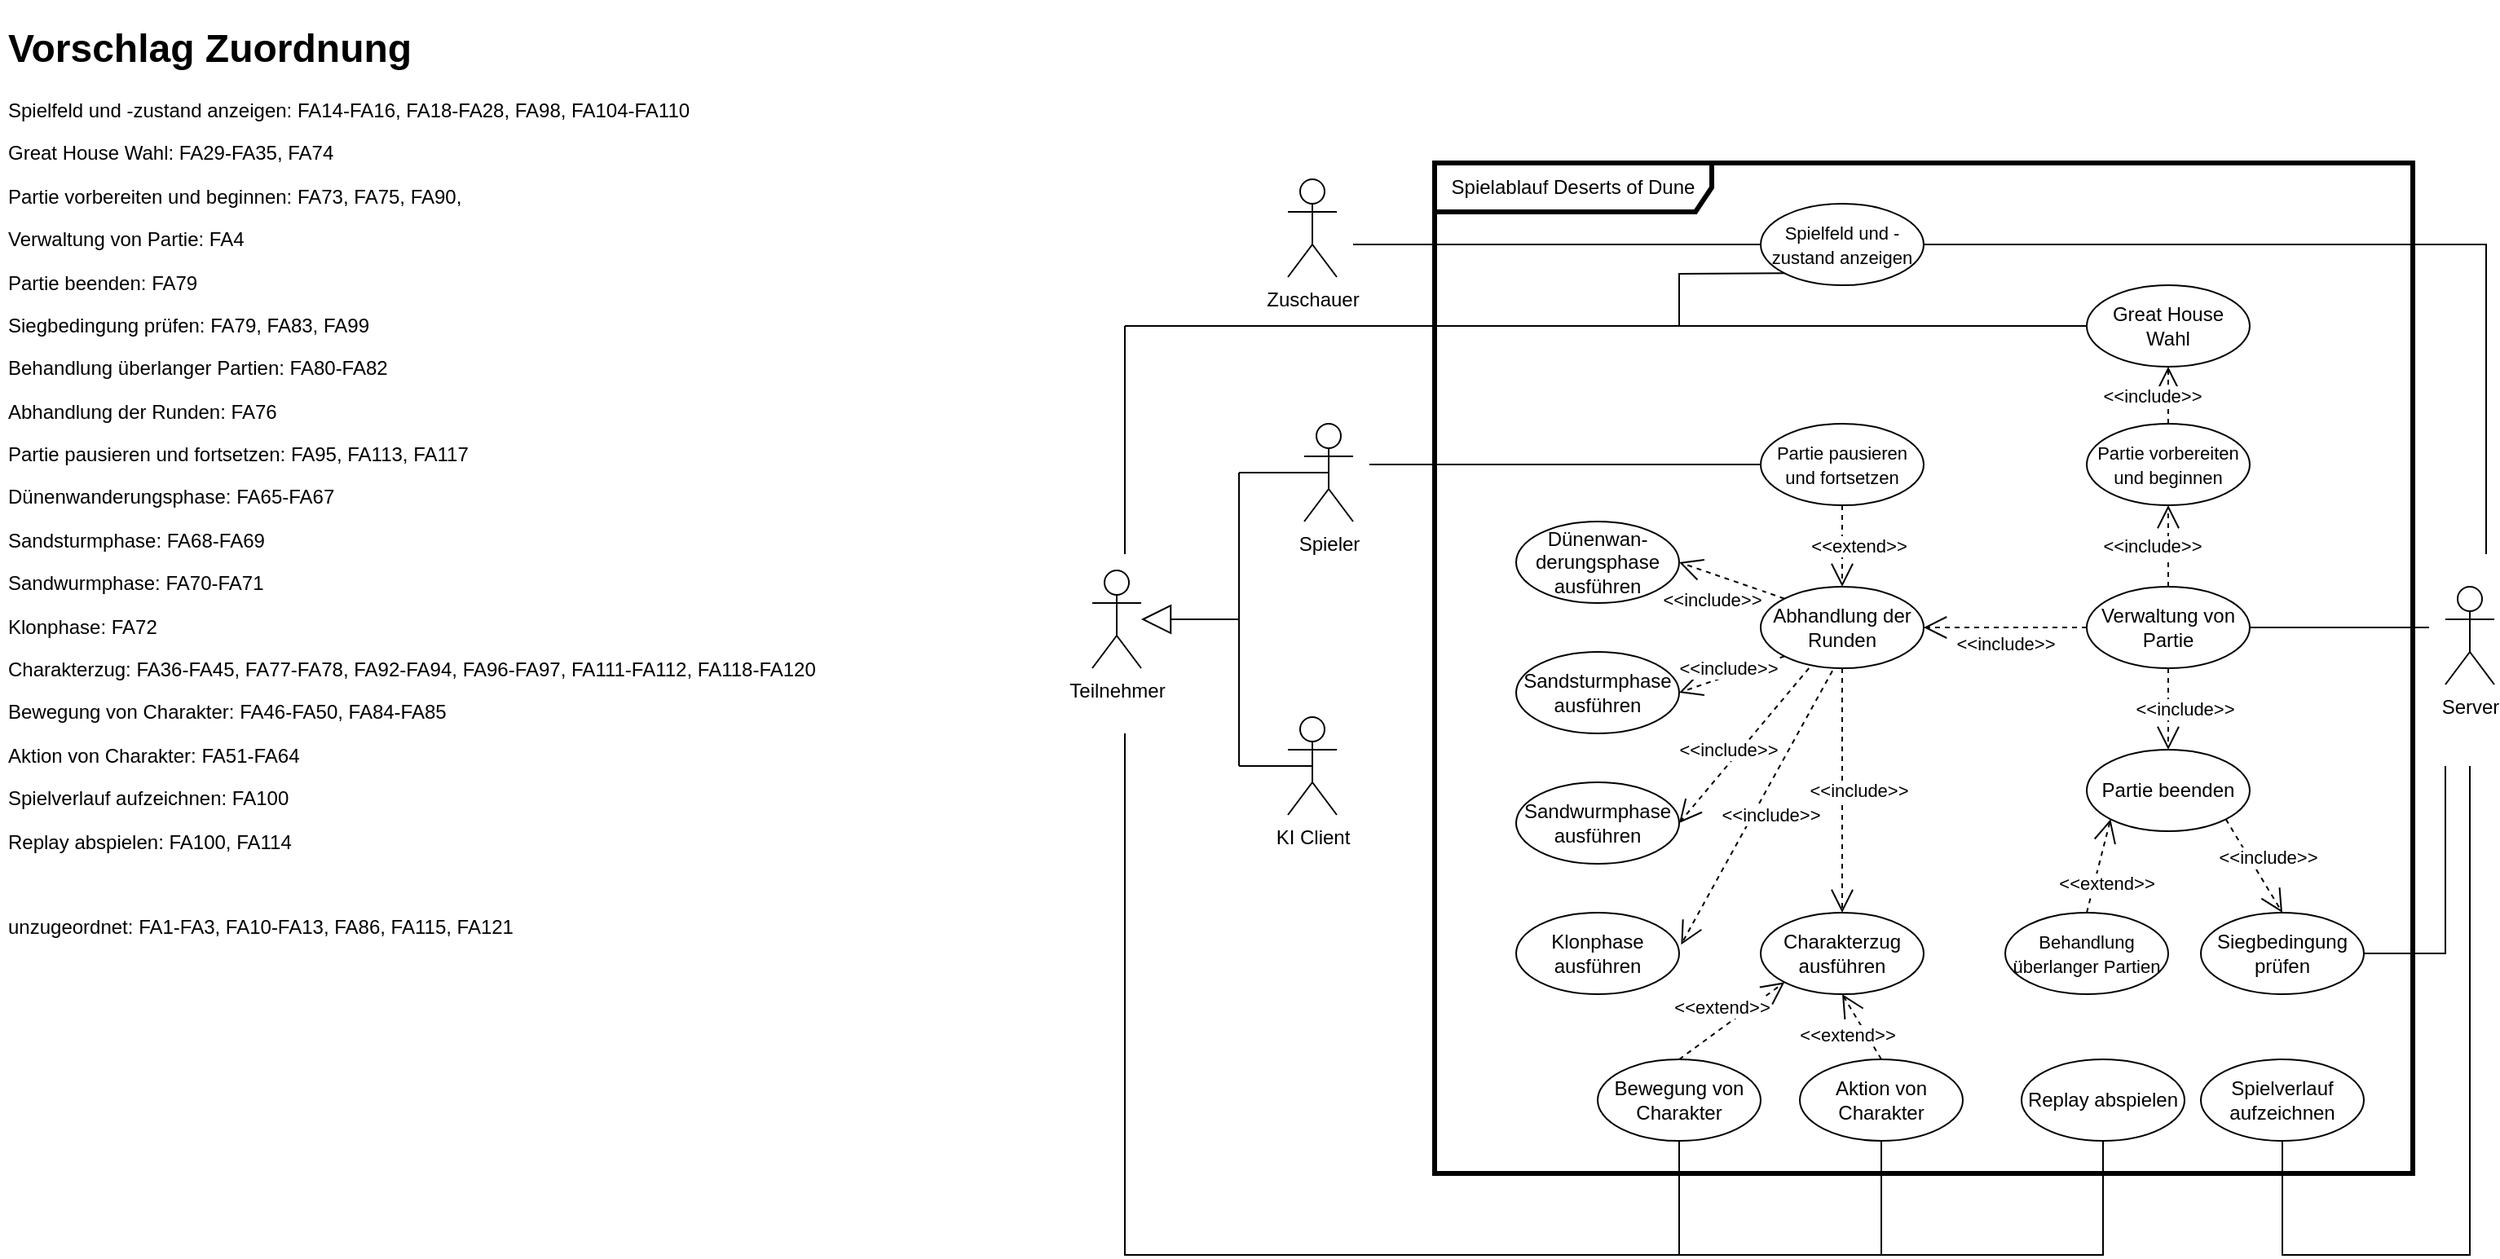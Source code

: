 <mxfile version="15.8.4" type="device"><diagram id="c_Lm0EHOiRKmlxB0Mhdr" name="Page-1"><mxGraphModel dx="2249" dy="865" grid="1" gridSize="10" guides="1" tooltips="1" connect="1" arrows="1" fold="1" page="1" pageScale="1" pageWidth="827" pageHeight="1169" math="0" shadow="0"><root><mxCell id="0"/><mxCell id="1" parent="0"/><mxCell id="otHDbpwxSQW6viDhTSKU-1" value="Spielablauf Deserts of Dune" style="shape=umlFrame;whiteSpace=wrap;html=1;width=170;height=30;strokeWidth=3;" parent="1" vertex="1"><mxGeometry x="90" y="190" width="600" height="620" as="geometry"/></mxCell><mxCell id="otHDbpwxSQW6viDhTSKU-2" value="&lt;div&gt;Server&lt;/div&gt;&lt;div&gt;&lt;br&gt;&lt;/div&gt;&lt;div&gt;&lt;br&gt;&lt;/div&gt;" style="shape=umlActor;verticalLabelPosition=bottom;verticalAlign=top;html=1;" parent="1" vertex="1"><mxGeometry x="710" y="450" width="30" height="60" as="geometry"/></mxCell><mxCell id="otHDbpwxSQW6viDhTSKU-3" value="&lt;div&gt;Spieler&lt;/div&gt;&lt;div&gt;&lt;br&gt;&lt;/div&gt;" style="shape=umlActor;verticalLabelPosition=bottom;verticalAlign=top;html=1;" parent="1" vertex="1"><mxGeometry x="10" y="350" width="30" height="60" as="geometry"/></mxCell><mxCell id="otHDbpwxSQW6viDhTSKU-4" value="Zuschauer" style="shape=umlActor;verticalLabelPosition=bottom;verticalAlign=top;html=1;" parent="1" vertex="1"><mxGeometry y="200" width="30" height="60" as="geometry"/></mxCell><mxCell id="otHDbpwxSQW6viDhTSKU-5" value="&lt;div&gt;Teilnehmer&lt;/div&gt;&lt;div&gt;&lt;br&gt;&lt;/div&gt;" style="shape=umlActor;verticalLabelPosition=bottom;verticalAlign=top;html=1;" parent="1" vertex="1"><mxGeometry x="-120" y="440" width="30" height="60" as="geometry"/></mxCell><mxCell id="otHDbpwxSQW6viDhTSKU-6" value="KI Client" style="shape=umlActor;verticalLabelPosition=bottom;verticalAlign=top;html=1;" parent="1" vertex="1"><mxGeometry y="530" width="30" height="60" as="geometry"/></mxCell><mxCell id="otHDbpwxSQW6viDhTSKU-7" value="&lt;div&gt;&lt;br&gt;&lt;/div&gt;&lt;div&gt;&lt;br&gt;&lt;/div&gt;" style="endArrow=block;endSize=16;endFill=0;html=1;rounded=0;" parent="1" edge="1"><mxGeometry x="-0.143" y="-15" width="160" relative="1" as="geometry"><mxPoint x="-30.0" y="470" as="sourcePoint"/><mxPoint x="-90.0" y="470" as="targetPoint"/><mxPoint as="offset"/></mxGeometry></mxCell><mxCell id="otHDbpwxSQW6viDhTSKU-8" value="" style="endArrow=none;html=1;rounded=0;entryX=0.5;entryY=0.5;entryDx=0;entryDy=0;entryPerimeter=0;" parent="1" target="otHDbpwxSQW6viDhTSKU-3" edge="1"><mxGeometry width="50" height="50" relative="1" as="geometry"><mxPoint x="-30.0" y="380" as="sourcePoint"/><mxPoint x="-150" y="380" as="targetPoint"/></mxGeometry></mxCell><mxCell id="otHDbpwxSQW6viDhTSKU-9" value="" style="endArrow=none;html=1;rounded=0;" parent="1" edge="1"><mxGeometry width="50" height="50" relative="1" as="geometry"><mxPoint x="-30.0" y="470" as="sourcePoint"/><mxPoint x="-30.0" y="380" as="targetPoint"/></mxGeometry></mxCell><mxCell id="otHDbpwxSQW6viDhTSKU-10" value="" style="endArrow=none;html=1;rounded=0;" parent="1" edge="1"><mxGeometry width="50" height="50" relative="1" as="geometry"><mxPoint x="-30.0" y="560" as="sourcePoint"/><mxPoint x="-30.0" y="470" as="targetPoint"/></mxGeometry></mxCell><mxCell id="otHDbpwxSQW6viDhTSKU-11" value="" style="endArrow=none;html=1;rounded=0;entryX=0.5;entryY=0.5;entryDx=0;entryDy=0;entryPerimeter=0;" parent="1" target="otHDbpwxSQW6viDhTSKU-6" edge="1"><mxGeometry width="50" height="50" relative="1" as="geometry"><mxPoint x="-30.0" y="560" as="sourcePoint"/><mxPoint x="35" y="560" as="targetPoint"/></mxGeometry></mxCell><mxCell id="otHDbpwxSQW6viDhTSKU-15" value="&lt;div&gt;Verwaltung von Partie&lt;/div&gt;" style="ellipse;whiteSpace=wrap;html=1;" parent="1" vertex="1"><mxGeometry x="490" y="450" width="100" height="50" as="geometry"/></mxCell><mxCell id="otHDbpwxSQW6viDhTSKU-17" value="" style="endArrow=none;html=1;rounded=0;exitX=1;exitY=0.5;exitDx=0;exitDy=0;" parent="1" source="otHDbpwxSQW6viDhTSKU-15" edge="1"><mxGeometry width="50" height="50" relative="1" as="geometry"><mxPoint x="440.0" y="372.5" as="sourcePoint"/><mxPoint x="700" y="475" as="targetPoint"/><Array as="points"/></mxGeometry></mxCell><mxCell id="otHDbpwxSQW6viDhTSKU-20" value="&lt;font style=&quot;font-size: 11px&quot;&gt;Partie pausieren und fortsetzen&lt;/font&gt;" style="ellipse;whiteSpace=wrap;html=1;" parent="1" vertex="1"><mxGeometry x="290" y="350" width="100" height="50" as="geometry"/></mxCell><mxCell id="otHDbpwxSQW6viDhTSKU-21" value="" style="endArrow=none;html=1;rounded=0;entryX=0;entryY=0.5;entryDx=0;entryDy=0;" parent="1" target="otHDbpwxSQW6viDhTSKU-20" edge="1"><mxGeometry width="50" height="50" relative="1" as="geometry"><mxPoint x="50.0" y="375" as="sourcePoint"/><mxPoint x="80" y="300" as="targetPoint"/></mxGeometry></mxCell><mxCell id="otHDbpwxSQW6viDhTSKU-22" value="Partie beenden" style="ellipse;whiteSpace=wrap;html=1;" parent="1" vertex="1"><mxGeometry x="490" y="550" width="100" height="50" as="geometry"/></mxCell><mxCell id="otHDbpwxSQW6viDhTSKU-23" value="Abhandlung der Runden" style="ellipse;whiteSpace=wrap;html=1;" parent="1" vertex="1"><mxGeometry x="290" y="450" width="100" height="50" as="geometry"/></mxCell><mxCell id="otHDbpwxSQW6viDhTSKU-24" value="&lt;font style=&quot;font-size: 11px&quot;&gt;Partie vorbereiten und beginnen&lt;/font&gt;" style="ellipse;whiteSpace=wrap;html=1;" parent="1" vertex="1"><mxGeometry x="490" y="350" width="100" height="50" as="geometry"/></mxCell><mxCell id="otHDbpwxSQW6viDhTSKU-25" value="&lt;div&gt;&amp;lt;&amp;lt;include&amp;gt;&amp;gt;&lt;/div&gt;" style="endArrow=open;endSize=12;dashed=1;html=1;rounded=0;exitX=0.5;exitY=0;exitDx=0;exitDy=0;entryX=0.5;entryY=1;entryDx=0;entryDy=0;" parent="1" source="otHDbpwxSQW6viDhTSKU-15" target="otHDbpwxSQW6viDhTSKU-24" edge="1"><mxGeometry y="10" width="160" relative="1" as="geometry"><mxPoint x="450" y="410" as="sourcePoint"/><mxPoint x="610" y="410" as="targetPoint"/><mxPoint as="offset"/></mxGeometry></mxCell><mxCell id="otHDbpwxSQW6viDhTSKU-26" value="&lt;div&gt;&amp;lt;&amp;lt;include&amp;gt;&amp;gt;&lt;/div&gt;" style="endArrow=open;endSize=12;dashed=1;html=1;rounded=0;exitX=0;exitY=0.5;exitDx=0;exitDy=0;entryX=1;entryY=0.5;entryDx=0;entryDy=0;" parent="1" source="otHDbpwxSQW6viDhTSKU-15" target="otHDbpwxSQW6viDhTSKU-23" edge="1"><mxGeometry y="10" width="160" relative="1" as="geometry"><mxPoint x="590" y="460" as="sourcePoint"/><mxPoint x="590" y="410" as="targetPoint"/><mxPoint as="offset"/></mxGeometry></mxCell><mxCell id="otHDbpwxSQW6viDhTSKU-27" value="&lt;div&gt;&amp;lt;&amp;lt;include&amp;gt;&amp;gt;&lt;/div&gt;" style="endArrow=open;endSize=12;dashed=1;html=1;rounded=0;exitX=0.5;exitY=1;exitDx=0;exitDy=0;entryX=0.5;entryY=0;entryDx=0;entryDy=0;" parent="1" source="otHDbpwxSQW6viDhTSKU-15" target="otHDbpwxSQW6viDhTSKU-22" edge="1"><mxGeometry y="10" width="160" relative="1" as="geometry"><mxPoint x="560" y="470" as="sourcePoint"/><mxPoint x="560" y="420" as="targetPoint"/><mxPoint as="offset"/></mxGeometry></mxCell><mxCell id="otHDbpwxSQW6viDhTSKU-28" value="Great House Wahl" style="ellipse;whiteSpace=wrap;html=1;" parent="1" vertex="1"><mxGeometry x="490" y="265" width="100" height="50" as="geometry"/></mxCell><mxCell id="otHDbpwxSQW6viDhTSKU-29" value="&lt;div&gt;&amp;lt;&amp;lt;include&amp;gt;&amp;gt;&lt;/div&gt;" style="endArrow=open;endSize=12;dashed=1;html=1;rounded=0;exitX=0.5;exitY=0;exitDx=0;exitDy=0;entryX=0.5;entryY=1;entryDx=0;entryDy=0;" parent="1" source="otHDbpwxSQW6viDhTSKU-24" target="otHDbpwxSQW6viDhTSKU-28" edge="1"><mxGeometry y="10" width="160" relative="1" as="geometry"><mxPoint x="550" y="460" as="sourcePoint"/><mxPoint x="550" y="410" as="targetPoint"/><mxPoint as="offset"/></mxGeometry></mxCell><mxCell id="otHDbpwxSQW6viDhTSKU-32" value="" style="endArrow=none;html=1;rounded=0;entryX=0;entryY=0.5;entryDx=0;entryDy=0;" parent="1" target="otHDbpwxSQW6viDhTSKU-28" edge="1"><mxGeometry width="50" height="50" relative="1" as="geometry"><mxPoint x="-100" y="290" as="sourcePoint"/><mxPoint x="520.0" y="287.5" as="targetPoint"/><Array as="points"/></mxGeometry></mxCell><mxCell id="otHDbpwxSQW6viDhTSKU-33" value="&lt;div&gt;&amp;lt;&amp;lt;extend&amp;gt;&amp;gt;&lt;/div&gt;" style="endArrow=open;endSize=12;dashed=1;html=1;rounded=0;exitX=0.5;exitY=1;exitDx=0;exitDy=0;entryX=0.5;entryY=0;entryDx=0;entryDy=0;" parent="1" source="otHDbpwxSQW6viDhTSKU-20" target="otHDbpwxSQW6viDhTSKU-23" edge="1"><mxGeometry y="10" width="160" relative="1" as="geometry"><mxPoint x="350.0" y="185" as="sourcePoint"/><mxPoint x="404.38" y="207.456" as="targetPoint"/><mxPoint as="offset"/></mxGeometry></mxCell><mxCell id="otHDbpwxSQW6viDhTSKU-34" value="&lt;font style=&quot;font-size: 11px&quot;&gt;Spielfeld und -zustand anzeigen&lt;br&gt;&lt;/font&gt;" style="ellipse;whiteSpace=wrap;html=1;" parent="1" vertex="1"><mxGeometry x="290" y="215" width="100" height="50" as="geometry"/></mxCell><mxCell id="otHDbpwxSQW6viDhTSKU-35" value="Replay abspielen" style="ellipse;whiteSpace=wrap;html=1;" parent="1" vertex="1"><mxGeometry x="450" y="740" width="100" height="50" as="geometry"/></mxCell><mxCell id="otHDbpwxSQW6viDhTSKU-36" value="Spielverlauf aufzeichnen" style="ellipse;whiteSpace=wrap;html=1;" parent="1" vertex="1"><mxGeometry x="560" y="740" width="100" height="50" as="geometry"/></mxCell><mxCell id="otHDbpwxSQW6viDhTSKU-37" value="" style="endArrow=none;html=1;rounded=0;exitX=0.5;exitY=1;exitDx=0;exitDy=0;" parent="1" source="otHDbpwxSQW6viDhTSKU-36" edge="1"><mxGeometry width="50" height="50" relative="1" as="geometry"><mxPoint x="490.0" y="225" as="sourcePoint"/><mxPoint x="725" y="560" as="targetPoint"/><Array as="points"><mxPoint x="610" y="860"/><mxPoint x="725" y="860"/></Array></mxGeometry></mxCell><mxCell id="otHDbpwxSQW6viDhTSKU-38" value="&lt;font style=&quot;font-size: 11px&quot;&gt;Behandlung überlanger Partien&lt;/font&gt;" style="ellipse;whiteSpace=wrap;html=1;" parent="1" vertex="1"><mxGeometry x="440" y="650" width="100" height="50" as="geometry"/></mxCell><mxCell id="otHDbpwxSQW6viDhTSKU-39" value="Siegbedingung prüfen" style="ellipse;whiteSpace=wrap;html=1;" parent="1" vertex="1"><mxGeometry x="560" y="650" width="100" height="50" as="geometry"/></mxCell><mxCell id="otHDbpwxSQW6viDhTSKU-40" value="&lt;div&gt;&amp;lt;&amp;lt;include&amp;gt;&amp;gt;&lt;/div&gt;" style="endArrow=open;endSize=12;dashed=1;html=1;rounded=0;exitX=1;exitY=1;exitDx=0;exitDy=0;entryX=0.5;entryY=0;entryDx=0;entryDy=0;" parent="1" source="otHDbpwxSQW6viDhTSKU-22" target="otHDbpwxSQW6viDhTSKU-39" edge="1"><mxGeometry y="10" width="160" relative="1" as="geometry"><mxPoint x="590.0" y="510" as="sourcePoint"/><mxPoint x="590.0" y="560" as="targetPoint"/><mxPoint as="offset"/></mxGeometry></mxCell><mxCell id="otHDbpwxSQW6viDhTSKU-41" value="&lt;div&gt;&amp;lt;&amp;lt;extend&amp;gt;&amp;gt;&lt;/div&gt;" style="endArrow=open;endSize=12;dashed=1;html=1;rounded=0;exitX=0.5;exitY=0;exitDx=0;exitDy=0;entryX=0;entryY=1;entryDx=0;entryDy=0;" parent="1" source="otHDbpwxSQW6viDhTSKU-38" target="otHDbpwxSQW6viDhTSKU-22" edge="1"><mxGeometry x="-0.31" y="-7" width="160" relative="1" as="geometry"><mxPoint x="363" y="533.77" as="sourcePoint"/><mxPoint x="457.372" y="616.23" as="targetPoint"/><mxPoint as="offset"/></mxGeometry></mxCell><mxCell id="otHDbpwxSQW6viDhTSKU-42" value="" style="endArrow=none;html=1;rounded=0;exitX=1;exitY=0.5;exitDx=0;exitDy=0;" parent="1" source="otHDbpwxSQW6viDhTSKU-34" edge="1"><mxGeometry width="50" height="50" relative="1" as="geometry"><mxPoint x="490.0" y="225" as="sourcePoint"/><mxPoint x="735" y="430" as="targetPoint"/><Array as="points"><mxPoint x="735" y="240"/></Array></mxGeometry></mxCell><mxCell id="otHDbpwxSQW6viDhTSKU-45" value="" style="endArrow=none;html=1;rounded=0;exitX=0.5;exitY=1;exitDx=0;exitDy=0;" parent="1" source="otHDbpwxSQW6viDhTSKU-35" edge="1"><mxGeometry width="50" height="50" relative="1" as="geometry"><mxPoint x="480" y="790" as="sourcePoint"/><mxPoint x="-100" y="540" as="targetPoint"/><Array as="points"><mxPoint x="500" y="860"/><mxPoint x="-100" y="860"/></Array></mxGeometry></mxCell><mxCell id="otHDbpwxSQW6viDhTSKU-46" value="Dünenwan-derungsphase&lt;br&gt;ausführen" style="ellipse;whiteSpace=wrap;html=1;" parent="1" vertex="1"><mxGeometry x="140" y="410" width="100" height="50" as="geometry"/></mxCell><mxCell id="otHDbpwxSQW6viDhTSKU-47" value="Sandsturmphase&lt;br&gt;ausführen" style="ellipse;whiteSpace=wrap;html=1;" parent="1" vertex="1"><mxGeometry x="140" y="490" width="100" height="50" as="geometry"/></mxCell><mxCell id="otHDbpwxSQW6viDhTSKU-48" value="Sandwurmphase&lt;br&gt;ausführen" style="ellipse;whiteSpace=wrap;html=1;" parent="1" vertex="1"><mxGeometry x="140" y="570" width="100" height="50" as="geometry"/></mxCell><mxCell id="otHDbpwxSQW6viDhTSKU-49" value="Klonphase&lt;br&gt;ausführen" style="ellipse;whiteSpace=wrap;html=1;" parent="1" vertex="1"><mxGeometry x="140" y="650" width="100" height="50" as="geometry"/></mxCell><mxCell id="otHDbpwxSQW6viDhTSKU-50" value="&lt;div&gt;&amp;lt;&amp;lt;include&amp;gt;&amp;gt;&lt;/div&gt;" style="endArrow=open;endSize=12;dashed=1;html=1;rounded=0;exitX=0;exitY=0;exitDx=0;exitDy=0;entryX=1;entryY=0.5;entryDx=0;entryDy=0;" parent="1" source="otHDbpwxSQW6viDhTSKU-23" target="otHDbpwxSQW6viDhTSKU-46" edge="1"><mxGeometry x="0.234" y="15" width="160" relative="1" as="geometry"><mxPoint x="500.0" y="485" as="sourcePoint"/><mxPoint x="400.0" y="485" as="targetPoint"/><mxPoint as="offset"/></mxGeometry></mxCell><mxCell id="otHDbpwxSQW6viDhTSKU-51" value="&lt;div&gt;&amp;lt;&amp;lt;include&amp;gt;&amp;gt;&lt;/div&gt;" style="endArrow=open;endSize=12;dashed=1;html=1;rounded=0;exitX=0;exitY=1;exitDx=0;exitDy=0;entryX=1;entryY=0.5;entryDx=0;entryDy=0;" parent="1" source="otHDbpwxSQW6viDhTSKU-23" target="otHDbpwxSQW6viDhTSKU-47" edge="1"><mxGeometry x="0.028" y="-4" width="160" relative="1" as="geometry"><mxPoint x="314.645" y="467.322" as="sourcePoint"/><mxPoint x="250.0" y="445" as="targetPoint"/><mxPoint as="offset"/></mxGeometry></mxCell><mxCell id="otHDbpwxSQW6viDhTSKU-52" value="&lt;div&gt;&amp;lt;&amp;lt;include&amp;gt;&amp;gt;&lt;/div&gt;" style="endArrow=open;endSize=12;dashed=1;html=1;rounded=0;entryX=1;entryY=0.5;entryDx=0;entryDy=0;exitX=0.296;exitY=1;exitDx=0;exitDy=0;exitPerimeter=0;" parent="1" source="otHDbpwxSQW6viDhTSKU-23" target="otHDbpwxSQW6viDhTSKU-48" edge="1"><mxGeometry x="0.133" y="-6" width="160" relative="1" as="geometry"><mxPoint x="315" y="503" as="sourcePoint"/><mxPoint x="250.0" y="525" as="targetPoint"/><mxPoint as="offset"/></mxGeometry></mxCell><mxCell id="otHDbpwxSQW6viDhTSKU-53" value="&lt;div&gt;&amp;lt;&amp;lt;include&amp;gt;&amp;gt;&lt;/div&gt;" style="endArrow=open;endSize=12;dashed=1;html=1;rounded=0;entryX=1.012;entryY=0.392;entryDx=0;entryDy=0;exitX=0.44;exitY=1.032;exitDx=0;exitDy=0;exitPerimeter=0;entryPerimeter=0;" parent="1" source="otHDbpwxSQW6viDhTSKU-23" target="otHDbpwxSQW6viDhTSKU-49" edge="1"><mxGeometry y="10" width="160" relative="1" as="geometry"><mxPoint x="329.6" y="510" as="sourcePoint"/><mxPoint x="250.0" y="605" as="targetPoint"/><mxPoint as="offset"/></mxGeometry></mxCell><mxCell id="otHDbpwxSQW6viDhTSKU-54" value="Charakterzug&lt;br&gt;ausführen" style="ellipse;whiteSpace=wrap;html=1;" parent="1" vertex="1"><mxGeometry x="290" y="650" width="100" height="50" as="geometry"/></mxCell><mxCell id="otHDbpwxSQW6viDhTSKU-55" value="Bewegung von Charakter" style="ellipse;whiteSpace=wrap;html=1;" parent="1" vertex="1"><mxGeometry x="190" y="740" width="100" height="50" as="geometry"/></mxCell><mxCell id="otHDbpwxSQW6viDhTSKU-56" value="Aktion von Charakter" style="ellipse;whiteSpace=wrap;html=1;" parent="1" vertex="1"><mxGeometry x="314" y="740" width="100" height="50" as="geometry"/></mxCell><mxCell id="otHDbpwxSQW6viDhTSKU-57" value="&lt;div&gt;&amp;lt;&amp;lt;include&amp;gt;&amp;gt;&lt;/div&gt;" style="endArrow=open;endSize=12;dashed=1;html=1;rounded=0;entryX=0.5;entryY=0;entryDx=0;entryDy=0;exitX=0.5;exitY=1;exitDx=0;exitDy=0;" parent="1" source="otHDbpwxSQW6viDhTSKU-23" target="otHDbpwxSQW6viDhTSKU-54" edge="1"><mxGeometry y="10" width="160" relative="1" as="geometry"><mxPoint x="344" y="511.6" as="sourcePoint"/><mxPoint x="251.2" y="679.6" as="targetPoint"/><mxPoint as="offset"/></mxGeometry></mxCell><mxCell id="otHDbpwxSQW6viDhTSKU-58" value="&lt;div&gt;&amp;lt;&amp;lt;extend&amp;gt;&amp;gt;&lt;/div&gt;" style="endArrow=open;endSize=12;dashed=1;html=1;rounded=0;exitX=0.5;exitY=0;exitDx=0;exitDy=0;entryX=0;entryY=1;entryDx=0;entryDy=0;" parent="1" source="otHDbpwxSQW6viDhTSKU-55" target="otHDbpwxSQW6viDhTSKU-54" edge="1"><mxGeometry y="10" width="160" relative="1" as="geometry"><mxPoint x="350" y="410" as="sourcePoint"/><mxPoint x="350" y="460" as="targetPoint"/><mxPoint as="offset"/></mxGeometry></mxCell><mxCell id="otHDbpwxSQW6viDhTSKU-59" value="&lt;div&gt;&amp;lt;&amp;lt;extend&amp;gt;&amp;gt;&lt;/div&gt;" style="endArrow=open;endSize=12;dashed=1;html=1;rounded=0;exitX=0.5;exitY=0;exitDx=0;exitDy=0;entryX=0.5;entryY=1;entryDx=0;entryDy=0;" parent="1" source="otHDbpwxSQW6viDhTSKU-56" target="otHDbpwxSQW6viDhTSKU-54" edge="1"><mxGeometry y="10" width="160" relative="1" as="geometry"><mxPoint x="250" y="740" as="sourcePoint"/><mxPoint x="314.645" y="702.678" as="targetPoint"/><mxPoint as="offset"/></mxGeometry></mxCell><mxCell id="otHDbpwxSQW6viDhTSKU-60" value="" style="endArrow=none;html=1;rounded=0;entryX=0.5;entryY=1;entryDx=0;entryDy=0;" parent="1" target="otHDbpwxSQW6viDhTSKU-55" edge="1"><mxGeometry width="50" height="50" relative="1" as="geometry"><mxPoint x="240.0" y="860" as="sourcePoint"/><mxPoint x="240" y="910" as="targetPoint"/></mxGeometry></mxCell><mxCell id="otHDbpwxSQW6viDhTSKU-61" value="" style="endArrow=none;html=1;rounded=0;entryX=0.5;entryY=1;entryDx=0;entryDy=0;" parent="1" target="otHDbpwxSQW6viDhTSKU-56" edge="1"><mxGeometry width="50" height="50" relative="1" as="geometry"><mxPoint x="364" y="860" as="sourcePoint"/><mxPoint x="250" y="800" as="targetPoint"/></mxGeometry></mxCell><mxCell id="otHDbpwxSQW6viDhTSKU-62" value="&lt;h1&gt;Vorschlag Zuordnung&lt;br&gt;&lt;/h1&gt;&lt;p&gt;Spielfeld und -zustand anzeigen: FA14-FA16, FA18-FA28, FA98, FA104-FA110&lt;/p&gt;&lt;p&gt;Great House Wahl: FA29-FA35, FA74 &lt;br&gt;&lt;/p&gt;&lt;p&gt;Partie vorbereiten und beginnen: FA73, FA75, FA90, &lt;br&gt;&lt;/p&gt;&lt;p&gt;Verwaltung von Partie: FA4&lt;/p&gt;&lt;p&gt;Partie beenden: FA79&lt;br&gt;&lt;/p&gt;&lt;p&gt;Siegbedingung prüfen: FA79, FA83, FA99&lt;br&gt;&lt;/p&gt;&lt;p&gt;Behandlung überlanger Partien: FA80-FA82&lt;br&gt;&lt;/p&gt;&lt;p&gt;Abhandlung der Runden: FA76&lt;br&gt;&lt;/p&gt;&lt;p&gt;Partie pausieren und fortsetzen: FA95, FA113, FA117&lt;br&gt;&lt;/p&gt;&lt;p&gt;Dünenwanderungsphase: FA65-FA67&lt;br&gt;&lt;/p&gt;&lt;p&gt;Sandsturmphase: FA68-FA69&lt;br&gt;&lt;/p&gt;&lt;p&gt;Sandwurmphase: FA70-FA71&lt;br&gt;&lt;/p&gt;&lt;p&gt;Klonphase: FA72&lt;br&gt;&lt;/p&gt;&lt;p&gt;Charakterzug: FA36-FA45, FA77-FA78, FA92-FA94, FA96-FA97, FA111-FA112, FA118-FA120&lt;br&gt;&lt;/p&gt;&lt;p&gt;Bewegung von Charakter: FA46-FA50, FA84-FA85&lt;br&gt;&lt;/p&gt;&lt;p&gt;Aktion von Charakter: FA51-FA64&lt;br&gt;&lt;/p&gt;&lt;p&gt;Spielverlauf aufzeichnen: FA100&lt;br&gt;&lt;/p&gt;&lt;p&gt;Replay abspielen: FA100, FA114&lt;br&gt;&lt;/p&gt;&lt;p&gt;&lt;br&gt;&lt;/p&gt;&lt;p&gt;unzugeordnet: FA1-FA3, FA10-FA13, FA86, FA115, FA121&lt;br&gt;&lt;/p&gt;" style="text;html=1;strokeColor=none;fillColor=none;spacing=5;spacingTop=-20;whiteSpace=wrap;overflow=hidden;rounded=0;" parent="1" vertex="1"><mxGeometry x="-790" y="100" width="670" height="650" as="geometry"/></mxCell><mxCell id="otHDbpwxSQW6viDhTSKU-63" value="" style="endArrow=none;html=1;rounded=0;exitX=1;exitY=0.5;exitDx=0;exitDy=0;" parent="1" source="otHDbpwxSQW6viDhTSKU-39" edge="1"><mxGeometry width="50" height="50" relative="1" as="geometry"><mxPoint x="620" y="800" as="sourcePoint"/><mxPoint x="710" y="560" as="targetPoint"/><Array as="points"><mxPoint x="710" y="675"/></Array></mxGeometry></mxCell><mxCell id="su9Vp3YQ1iiIREUV88b2-1" value="" style="endArrow=none;html=1;rounded=0;" parent="1" edge="1"><mxGeometry width="50" height="50" relative="1" as="geometry"><mxPoint x="-100" y="290" as="sourcePoint"/><mxPoint x="-100" y="430" as="targetPoint"/></mxGeometry></mxCell><mxCell id="su9Vp3YQ1iiIREUV88b2-2" value="" style="endArrow=none;html=1;rounded=0;entryX=0;entryY=0.5;entryDx=0;entryDy=0;" parent="1" target="otHDbpwxSQW6viDhTSKU-34" edge="1"><mxGeometry width="50" height="50" relative="1" as="geometry"><mxPoint x="40.0" y="240" as="sourcePoint"/><mxPoint x="280" y="240" as="targetPoint"/></mxGeometry></mxCell><mxCell id="su9Vp3YQ1iiIREUV88b2-4" value="" style="endArrow=none;html=1;rounded=0;entryX=0;entryY=1;entryDx=0;entryDy=0;" parent="1" target="otHDbpwxSQW6viDhTSKU-34" edge="1"><mxGeometry width="50" height="50" relative="1" as="geometry"><mxPoint x="240" y="290" as="sourcePoint"/><mxPoint x="300" y="250" as="targetPoint"/><Array as="points"><mxPoint x="240" y="258"/></Array></mxGeometry></mxCell></root></mxGraphModel></diagram></mxfile>